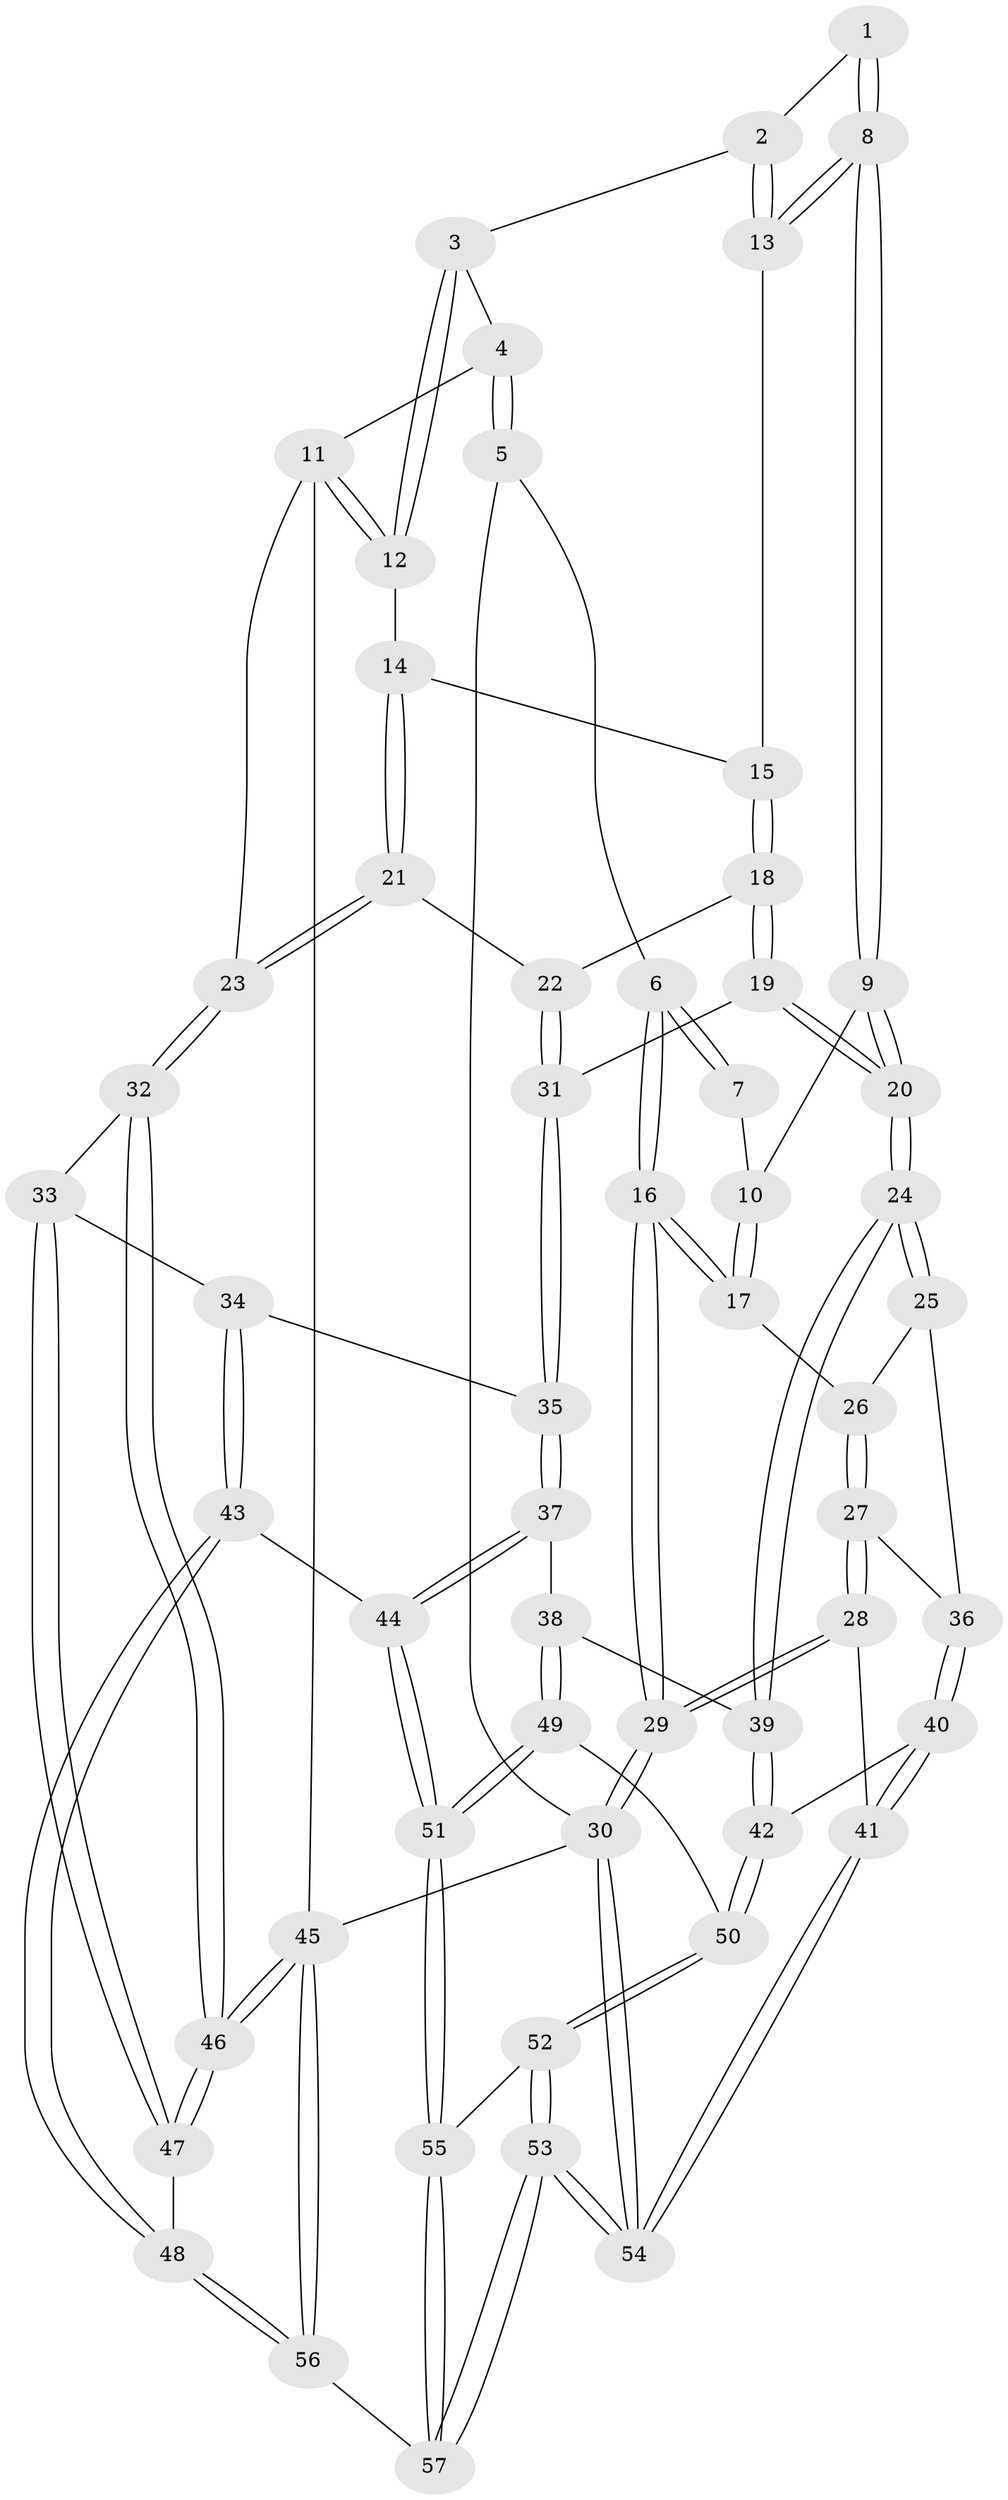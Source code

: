 // Generated by graph-tools (version 1.1) at 2025/27/03/09/25 03:27:12]
// undirected, 57 vertices, 139 edges
graph export_dot {
graph [start="1"]
  node [color=gray90,style=filled];
  1 [pos="+0.32586849102654314+0.15664288013813618"];
  2 [pos="+0.6213505577458821+0.018741881382798836"];
  3 [pos="+0.6421478396577668+0"];
  4 [pos="+0.6460348657906805+0"];
  5 [pos="+0+0"];
  6 [pos="+0+0"];
  7 [pos="+0.24504512636757603+0.14501666399342367"];
  8 [pos="+0.3358396488883715+0.3406826386848113"];
  9 [pos="+0.3228836597104905+0.40661349996244184"];
  10 [pos="+0.18298069422775026+0.3042359179054595"];
  11 [pos="+1+0.3116664644941989"];
  12 [pos="+0.9908840775391106+0.2312307099050564"];
  13 [pos="+0.6243362350630473+0.18064611440047318"];
  14 [pos="+0.7930580854815417+0.34519026449067003"];
  15 [pos="+0.6289183186643307+0.2168278746697334"];
  16 [pos="+0+0.29840871362123084"];
  17 [pos="+0+0.36185307090887037"];
  18 [pos="+0.6030758774192487+0.29378279134244806"];
  19 [pos="+0.3968567178213043+0.5053198455879344"];
  20 [pos="+0.35237607102695245+0.5208212365457476"];
  21 [pos="+0.8372983394732032+0.4510370579116653"];
  22 [pos="+0.6976581983747007+0.5521765237294547"];
  23 [pos="+1+0.516722040371233"];
  24 [pos="+0.3446003496813518+0.532063974614497"];
  25 [pos="+0.28715311669467514+0.5362531425801533"];
  26 [pos="+0+0.37113846350604707"];
  27 [pos="+0.0962033516793103+0.6369770460420804"];
  28 [pos="+0+0.7014986070373829"];
  29 [pos="+0+0.7099046447019657"];
  30 [pos="+0+1"];
  31 [pos="+0.6869463357698019+0.5775905512373508"];
  32 [pos="+1+0.5730908633375232"];
  33 [pos="+0.878612810269553+0.7043092444472164"];
  34 [pos="+0.7345409982449618+0.667651040825323"];
  35 [pos="+0.6983633134280599+0.6319673824146156"];
  36 [pos="+0.13387124061608766+0.6382138718399888"];
  37 [pos="+0.4919757184608359+0.7678032379087116"];
  38 [pos="+0.4666543504904234+0.7635954439024383"];
  39 [pos="+0.3550793804456408+0.5797150786142669"];
  40 [pos="+0.16904161550248173+0.8240131842170546"];
  41 [pos="+0.14850977881573396+0.8370777277761406"];
  42 [pos="+0.20998538027886926+0.8205314002582281"];
  43 [pos="+0.6856851796864426+0.8964097407910926"];
  44 [pos="+0.5750221886104654+0.8508555890627307"];
  45 [pos="+1+1"];
  46 [pos="+1+1"];
  47 [pos="+0.8741339368994901+0.7776747377017735"];
  48 [pos="+0.7626915856125173+1"];
  49 [pos="+0.41024702381949457+0.8366563206346481"];
  50 [pos="+0.3133267660315419+0.8773331912593587"];
  51 [pos="+0.47755537673656206+1"];
  52 [pos="+0.31015649919675975+0.907828270332023"];
  53 [pos="+0+1"];
  54 [pos="+0+1"];
  55 [pos="+0.47842679403435123+1"];
  56 [pos="+0.8330529971814175+1"];
  57 [pos="+0.4936530674340894+1"];
  1 -- 2;
  1 -- 8;
  1 -- 8;
  2 -- 3;
  2 -- 13;
  2 -- 13;
  3 -- 4;
  3 -- 12;
  3 -- 12;
  4 -- 5;
  4 -- 5;
  4 -- 11;
  5 -- 6;
  5 -- 30;
  6 -- 7;
  6 -- 7;
  6 -- 16;
  6 -- 16;
  7 -- 10;
  8 -- 9;
  8 -- 9;
  8 -- 13;
  8 -- 13;
  9 -- 10;
  9 -- 20;
  9 -- 20;
  10 -- 17;
  10 -- 17;
  11 -- 12;
  11 -- 12;
  11 -- 23;
  11 -- 45;
  12 -- 14;
  13 -- 15;
  14 -- 15;
  14 -- 21;
  14 -- 21;
  15 -- 18;
  15 -- 18;
  16 -- 17;
  16 -- 17;
  16 -- 29;
  16 -- 29;
  17 -- 26;
  18 -- 19;
  18 -- 19;
  18 -- 22;
  19 -- 20;
  19 -- 20;
  19 -- 31;
  20 -- 24;
  20 -- 24;
  21 -- 22;
  21 -- 23;
  21 -- 23;
  22 -- 31;
  22 -- 31;
  23 -- 32;
  23 -- 32;
  24 -- 25;
  24 -- 25;
  24 -- 39;
  24 -- 39;
  25 -- 26;
  25 -- 36;
  26 -- 27;
  26 -- 27;
  27 -- 28;
  27 -- 28;
  27 -- 36;
  28 -- 29;
  28 -- 29;
  28 -- 41;
  29 -- 30;
  29 -- 30;
  30 -- 54;
  30 -- 54;
  30 -- 45;
  31 -- 35;
  31 -- 35;
  32 -- 33;
  32 -- 46;
  32 -- 46;
  33 -- 34;
  33 -- 47;
  33 -- 47;
  34 -- 35;
  34 -- 43;
  34 -- 43;
  35 -- 37;
  35 -- 37;
  36 -- 40;
  36 -- 40;
  37 -- 38;
  37 -- 44;
  37 -- 44;
  38 -- 39;
  38 -- 49;
  38 -- 49;
  39 -- 42;
  39 -- 42;
  40 -- 41;
  40 -- 41;
  40 -- 42;
  41 -- 54;
  41 -- 54;
  42 -- 50;
  42 -- 50;
  43 -- 44;
  43 -- 48;
  43 -- 48;
  44 -- 51;
  44 -- 51;
  45 -- 46;
  45 -- 46;
  45 -- 56;
  45 -- 56;
  46 -- 47;
  46 -- 47;
  47 -- 48;
  48 -- 56;
  48 -- 56;
  49 -- 50;
  49 -- 51;
  49 -- 51;
  50 -- 52;
  50 -- 52;
  51 -- 55;
  51 -- 55;
  52 -- 53;
  52 -- 53;
  52 -- 55;
  53 -- 54;
  53 -- 54;
  53 -- 57;
  53 -- 57;
  55 -- 57;
  55 -- 57;
  56 -- 57;
}

